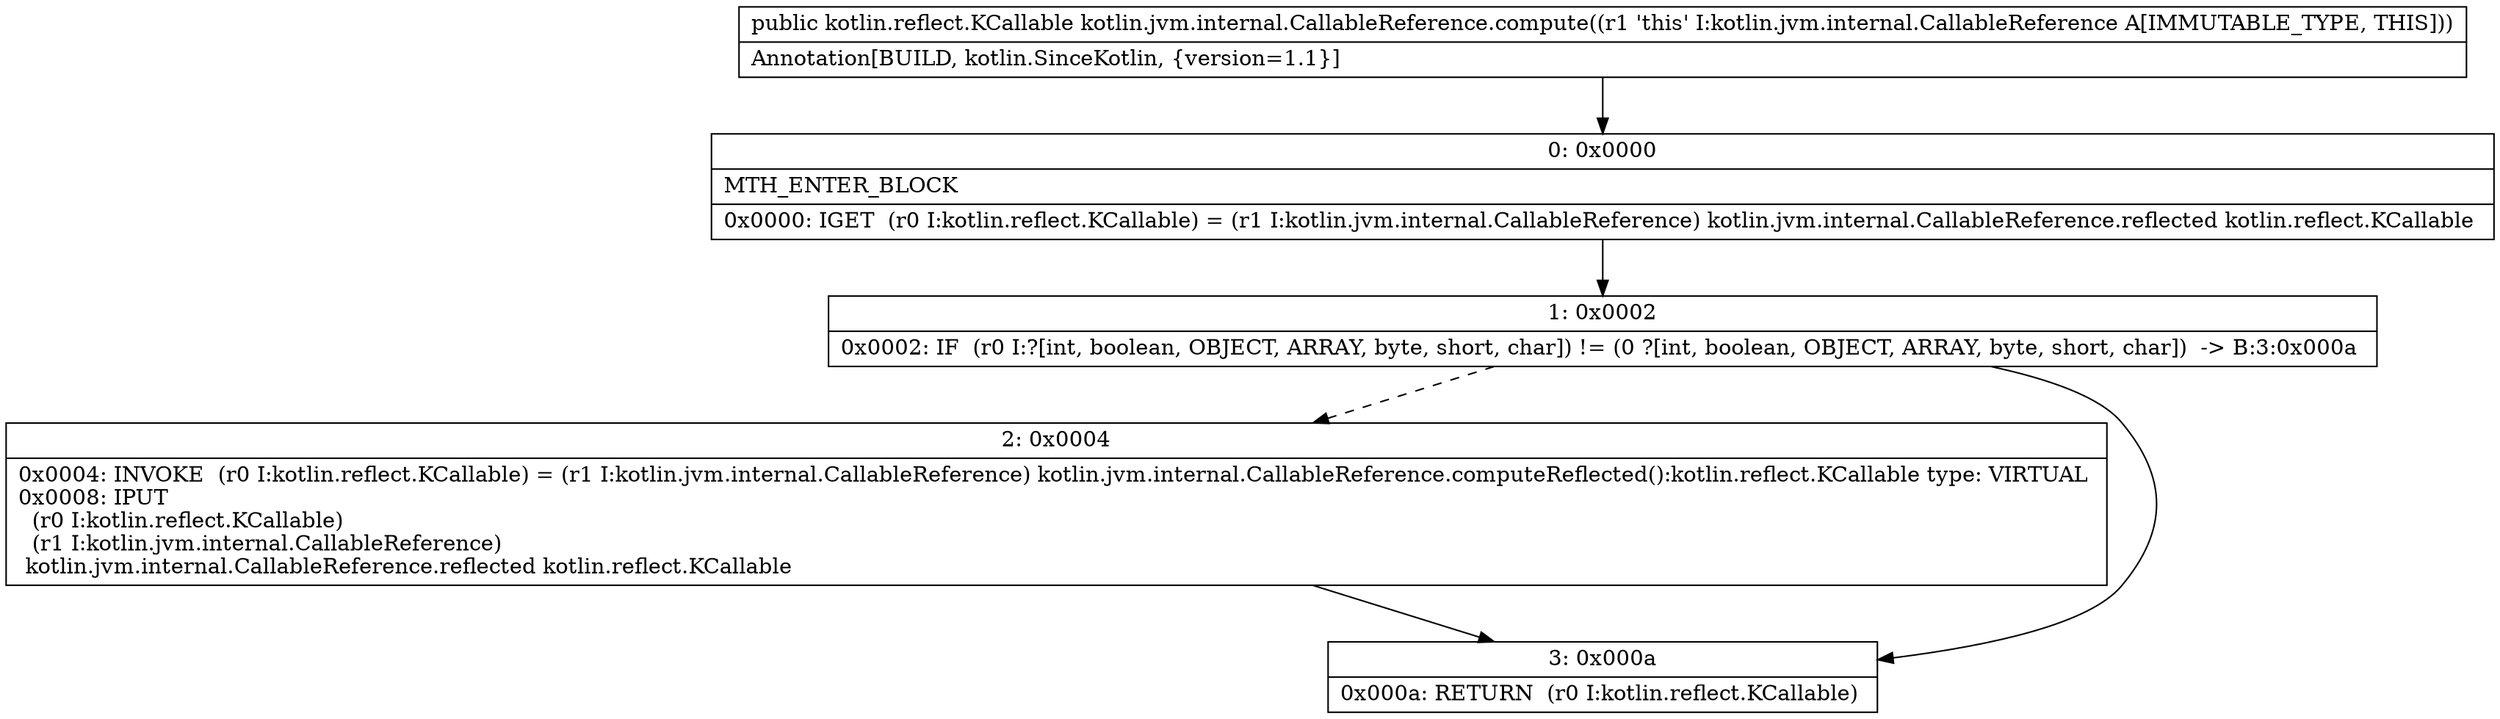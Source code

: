digraph "CFG forkotlin.jvm.internal.CallableReference.compute()Lkotlin\/reflect\/KCallable;" {
Node_0 [shape=record,label="{0\:\ 0x0000|MTH_ENTER_BLOCK\l|0x0000: IGET  (r0 I:kotlin.reflect.KCallable) = (r1 I:kotlin.jvm.internal.CallableReference) kotlin.jvm.internal.CallableReference.reflected kotlin.reflect.KCallable \l}"];
Node_1 [shape=record,label="{1\:\ 0x0002|0x0002: IF  (r0 I:?[int, boolean, OBJECT, ARRAY, byte, short, char]) != (0 ?[int, boolean, OBJECT, ARRAY, byte, short, char])  \-\> B:3:0x000a \l}"];
Node_2 [shape=record,label="{2\:\ 0x0004|0x0004: INVOKE  (r0 I:kotlin.reflect.KCallable) = (r1 I:kotlin.jvm.internal.CallableReference) kotlin.jvm.internal.CallableReference.computeReflected():kotlin.reflect.KCallable type: VIRTUAL \l0x0008: IPUT  \l  (r0 I:kotlin.reflect.KCallable)\l  (r1 I:kotlin.jvm.internal.CallableReference)\l kotlin.jvm.internal.CallableReference.reflected kotlin.reflect.KCallable \l}"];
Node_3 [shape=record,label="{3\:\ 0x000a|0x000a: RETURN  (r0 I:kotlin.reflect.KCallable) \l}"];
MethodNode[shape=record,label="{public kotlin.reflect.KCallable kotlin.jvm.internal.CallableReference.compute((r1 'this' I:kotlin.jvm.internal.CallableReference A[IMMUTABLE_TYPE, THIS]))  | Annotation[BUILD, kotlin.SinceKotlin, \{version=1.1\}]\l}"];
MethodNode -> Node_0;
Node_0 -> Node_1;
Node_1 -> Node_2[style=dashed];
Node_1 -> Node_3;
Node_2 -> Node_3;
}

